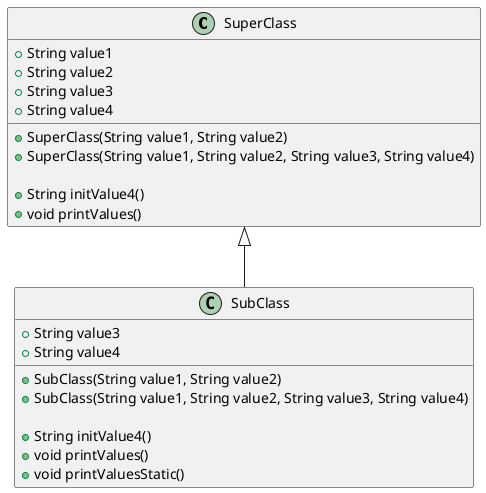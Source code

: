 @startuml

class SuperClass {
    +String value1
    +String value2
    +String value3
    +String value4

    +SuperClass(String value1, String value2)
    +SuperClass(String value1, String value2, String value3, String value4)

    +String initValue4()
    +void printValues()
}

class SubClass extends SuperClass {
    +String value3
    +String value4

    +SubClass(String value1, String value2)
    +SubClass(String value1, String value2, String value3, String value4)

    +String initValue4()
    +void printValues()
    +void printValuesStatic()
}
@enduml

